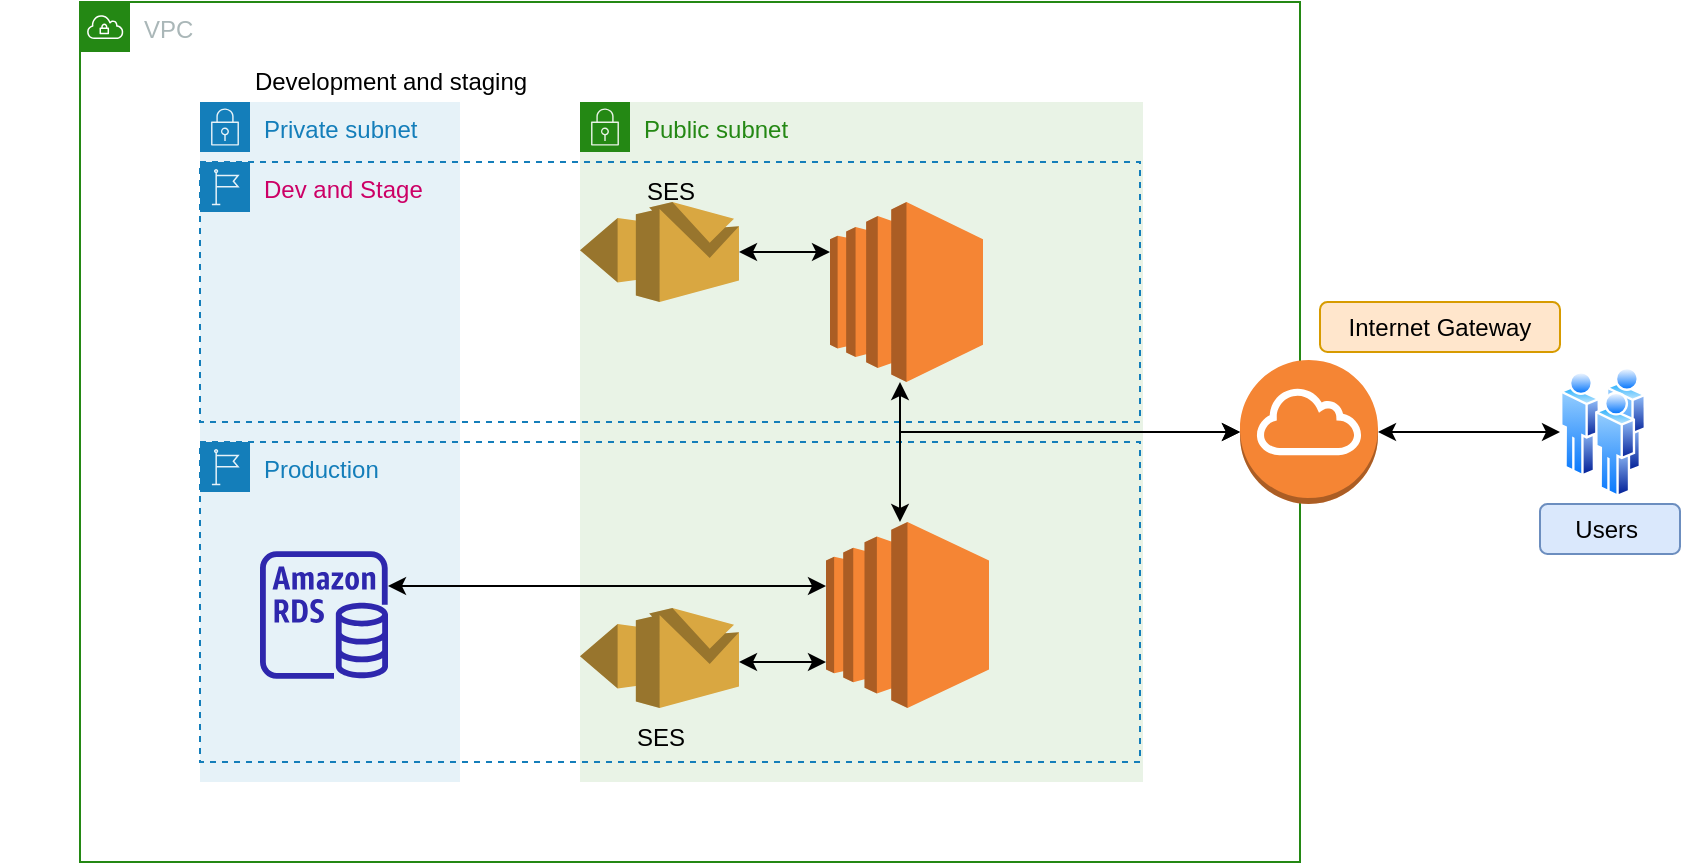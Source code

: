 <mxfile version="20.8.19" type="device"><diagram id="XGY98wzXeTsKer9R7Eu0" name="Page-1"><mxGraphModel dx="2474" dy="876" grid="1" gridSize="10" guides="1" tooltips="1" connect="1" arrows="1" fold="1" page="1" pageScale="1" pageWidth="827" pageHeight="1169" math="0" shadow="0"><root><mxCell id="0"/><mxCell id="1" parent="0"/><mxCell id="A-DtdbZ6CE195GWX-MfL-1" value="VPC" style="points=[[0,0],[0.25,0],[0.5,0],[0.75,0],[1,0],[1,0.25],[1,0.5],[1,0.75],[1,1],[0.75,1],[0.5,1],[0.25,1],[0,1],[0,0.75],[0,0.5],[0,0.25]];outlineConnect=0;gradientColor=none;html=1;whiteSpace=wrap;fontSize=12;fontStyle=0;container=1;pointerEvents=0;collapsible=0;recursiveResize=0;shape=mxgraph.aws4.group;grIcon=mxgraph.aws4.group_vpc;strokeColor=#248814;fillColor=none;verticalAlign=top;align=left;spacingLeft=30;fontColor=#AAB7B8;dashed=0;" parent="1" vertex="1"><mxGeometry y="100" width="610" height="430" as="geometry"/></mxCell><mxCell id="A-DtdbZ6CE195GWX-MfL-2" value="Public subnet" style="points=[[0,0],[0.25,0],[0.5,0],[0.75,0],[1,0],[1,0.25],[1,0.5],[1,0.75],[1,1],[0.75,1],[0.5,1],[0.25,1],[0,1],[0,0.75],[0,0.5],[0,0.25]];outlineConnect=0;gradientColor=none;html=1;whiteSpace=wrap;fontSize=12;fontStyle=0;container=1;pointerEvents=0;collapsible=0;recursiveResize=0;shape=mxgraph.aws4.group;grIcon=mxgraph.aws4.group_security_group;grStroke=0;strokeColor=#248814;fillColor=#E9F3E6;verticalAlign=top;align=left;spacingLeft=30;fontColor=#248814;dashed=0;" parent="A-DtdbZ6CE195GWX-MfL-1" vertex="1"><mxGeometry x="250" y="50" width="281.5" height="340" as="geometry"/></mxCell><mxCell id="A-DtdbZ6CE195GWX-MfL-10" value="" style="outlineConnect=0;dashed=0;verticalLabelPosition=bottom;verticalAlign=top;align=center;html=1;shape=mxgraph.aws3.ec2;fillColor=#F58534;gradientColor=none;" parent="A-DtdbZ6CE195GWX-MfL-2" vertex="1"><mxGeometry x="123" y="210" width="81.5" height="93" as="geometry"/></mxCell><mxCell id="A-DtdbZ6CE195GWX-MfL-16" value="" style="outlineConnect=0;dashed=0;verticalLabelPosition=bottom;verticalAlign=top;align=center;html=1;shape=mxgraph.aws3.ses;fillColor=#D9A741;gradientColor=none;" parent="A-DtdbZ6CE195GWX-MfL-2" vertex="1"><mxGeometry y="50" width="79.5" height="50" as="geometry"/></mxCell><mxCell id="A-DtdbZ6CE195GWX-MfL-25" value="" style="edgeStyle=orthogonalEdgeStyle;rounded=0;orthogonalLoop=1;jettySize=auto;html=1;startArrow=classic;startFill=1;endArrow=classic;endFill=1;" parent="A-DtdbZ6CE195GWX-MfL-2" source="A-DtdbZ6CE195GWX-MfL-24" target="A-DtdbZ6CE195GWX-MfL-10" edge="1"><mxGeometry relative="1" as="geometry"><Array as="points"><mxPoint x="100" y="280"/><mxPoint x="100" y="280"/></Array></mxGeometry></mxCell><mxCell id="A-DtdbZ6CE195GWX-MfL-24" value="" style="outlineConnect=0;dashed=0;verticalLabelPosition=bottom;verticalAlign=top;align=center;html=1;shape=mxgraph.aws3.ses;fillColor=#D9A741;gradientColor=none;" parent="A-DtdbZ6CE195GWX-MfL-2" vertex="1"><mxGeometry y="253" width="79.5" height="50" as="geometry"/></mxCell><mxCell id="A-DtdbZ6CE195GWX-MfL-30" value="SES" style="text;html=1;align=center;verticalAlign=middle;resizable=0;points=[];autosize=1;strokeColor=none;fillColor=none;" parent="A-DtdbZ6CE195GWX-MfL-2" vertex="1"><mxGeometry x="14.75" y="303" width="50" height="30" as="geometry"/></mxCell><mxCell id="A-DtdbZ6CE195GWX-MfL-3" value="Private subnet" style="points=[[0,0],[0.25,0],[0.5,0],[0.75,0],[1,0],[1,0.25],[1,0.5],[1,0.75],[1,1],[0.75,1],[0.5,1],[0.25,1],[0,1],[0,0.75],[0,0.5],[0,0.25]];outlineConnect=0;gradientColor=none;html=1;whiteSpace=wrap;fontSize=12;fontStyle=0;container=1;pointerEvents=0;collapsible=0;recursiveResize=0;shape=mxgraph.aws4.group;grIcon=mxgraph.aws4.group_security_group;grStroke=0;strokeColor=#147EBA;fillColor=#E6F2F8;verticalAlign=top;align=left;spacingLeft=30;fontColor=#147EBA;dashed=0;" parent="A-DtdbZ6CE195GWX-MfL-1" vertex="1"><mxGeometry x="60" y="50" width="130" height="340" as="geometry"/></mxCell><mxCell id="A-DtdbZ6CE195GWX-MfL-11" value="" style="sketch=0;outlineConnect=0;fontColor=#232F3E;gradientColor=none;fillColor=#2E27AD;strokeColor=none;dashed=0;verticalLabelPosition=bottom;verticalAlign=top;align=center;html=1;fontSize=12;fontStyle=0;aspect=fixed;pointerEvents=1;shape=mxgraph.aws4.rds_instance;" parent="A-DtdbZ6CE195GWX-MfL-3" vertex="1"><mxGeometry x="30" y="224.5" width="64" height="64" as="geometry"/></mxCell><mxCell id="A-DtdbZ6CE195GWX-MfL-23" value="" style="edgeStyle=orthogonalEdgeStyle;rounded=0;orthogonalLoop=1;jettySize=auto;html=1;startArrow=classic;startFill=1;endArrow=classic;endFill=1;" parent="A-DtdbZ6CE195GWX-MfL-1" source="A-DtdbZ6CE195GWX-MfL-11" target="A-DtdbZ6CE195GWX-MfL-10" edge="1"><mxGeometry relative="1" as="geometry"><mxPoint x="230" y="292" as="targetPoint"/><Array as="points"><mxPoint x="320" y="292"/><mxPoint x="320" y="292"/></Array></mxGeometry></mxCell><mxCell id="A-DtdbZ6CE195GWX-MfL-41" value="Production" style="points=[[0,0],[0.25,0],[0.5,0],[0.75,0],[1,0],[1,0.25],[1,0.5],[1,0.75],[1,1],[0.75,1],[0.5,1],[0.25,1],[0,1],[0,0.75],[0,0.5],[0,0.25]];outlineConnect=0;gradientColor=none;html=1;whiteSpace=wrap;fontSize=12;fontStyle=0;container=1;pointerEvents=0;collapsible=0;recursiveResize=0;shape=mxgraph.aws4.group;grIcon=mxgraph.aws4.group_region;strokeColor=#147EBA;fillColor=none;verticalAlign=top;align=left;spacingLeft=30;fontColor=#147EBA;dashed=1;" parent="A-DtdbZ6CE195GWX-MfL-1" vertex="1"><mxGeometry x="60" y="220" width="470" height="160" as="geometry"/></mxCell><mxCell id="A-DtdbZ6CE195GWX-MfL-46" value="&lt;font color=&quot;#cc0066&quot;&gt;Dev and Stage&lt;/font&gt;" style="points=[[0,0],[0.25,0],[0.5,0],[0.75,0],[1,0],[1,0.25],[1,0.5],[1,0.75],[1,1],[0.75,1],[0.5,1],[0.25,1],[0,1],[0,0.75],[0,0.5],[0,0.25]];outlineConnect=0;gradientColor=none;html=1;whiteSpace=wrap;fontSize=12;fontStyle=0;container=1;pointerEvents=0;collapsible=0;recursiveResize=0;shape=mxgraph.aws4.group;grIcon=mxgraph.aws4.group_region;strokeColor=#147EBA;fillColor=none;verticalAlign=top;align=left;spacingLeft=30;fontColor=#147EBA;dashed=1;" parent="A-DtdbZ6CE195GWX-MfL-1" vertex="1"><mxGeometry x="60" y="80" width="470" height="130" as="geometry"/></mxCell><mxCell id="A-DtdbZ6CE195GWX-MfL-9" value="" style="outlineConnect=0;dashed=0;verticalLabelPosition=bottom;verticalAlign=top;align=center;html=1;shape=mxgraph.aws3.ec2;fillColor=#F58534;gradientColor=none;" parent="A-DtdbZ6CE195GWX-MfL-46" vertex="1"><mxGeometry x="315" y="20" width="76.5" height="90" as="geometry"/></mxCell><mxCell id="A-DtdbZ6CE195GWX-MfL-31" value="SES" style="text;html=1;align=center;verticalAlign=middle;resizable=0;points=[];autosize=1;strokeColor=none;fillColor=none;" parent="A-DtdbZ6CE195GWX-MfL-46" vertex="1"><mxGeometry x="210" width="50" height="30" as="geometry"/></mxCell><mxCell id="A-DtdbZ6CE195GWX-MfL-17" value="" style="edgeStyle=orthogonalEdgeStyle;rounded=0;orthogonalLoop=1;jettySize=auto;html=1;endArrow=classic;endFill=1;startArrow=classic;startFill=1;" parent="A-DtdbZ6CE195GWX-MfL-1" source="A-DtdbZ6CE195GWX-MfL-9" target="A-DtdbZ6CE195GWX-MfL-16" edge="1"><mxGeometry relative="1" as="geometry"><Array as="points"><mxPoint x="350" y="125"/><mxPoint x="350" y="125"/></Array></mxGeometry></mxCell><mxCell id="A-DtdbZ6CE195GWX-MfL-37" value="" style="edgeStyle=orthogonalEdgeStyle;rounded=0;orthogonalLoop=1;jettySize=auto;html=1;startArrow=classic;startFill=1;endArrow=classic;endFill=1;" parent="1" source="A-DtdbZ6CE195GWX-MfL-32" target="A-DtdbZ6CE195GWX-MfL-36" edge="1"><mxGeometry relative="1" as="geometry"/></mxCell><mxCell id="A-DtdbZ6CE195GWX-MfL-32" value="" style="outlineConnect=0;dashed=0;verticalLabelPosition=bottom;verticalAlign=top;align=center;html=1;shape=mxgraph.aws3.internet_gateway;fillColor=#F58534;gradientColor=none;" parent="1" vertex="1"><mxGeometry x="580" y="279" width="69" height="72" as="geometry"/></mxCell><mxCell id="A-DtdbZ6CE195GWX-MfL-34" value="" style="edgeStyle=orthogonalEdgeStyle;rounded=0;orthogonalLoop=1;jettySize=auto;html=1;startArrow=classic;startFill=1;endArrow=classic;endFill=1;" parent="1" source="A-DtdbZ6CE195GWX-MfL-10" target="A-DtdbZ6CE195GWX-MfL-32" edge="1"><mxGeometry relative="1" as="geometry"><mxPoint x="541.5" y="406.5" as="targetPoint"/><Array as="points"><mxPoint x="410" y="315"/></Array></mxGeometry></mxCell><mxCell id="A-DtdbZ6CE195GWX-MfL-35" value="" style="edgeStyle=orthogonalEdgeStyle;rounded=0;orthogonalLoop=1;jettySize=auto;html=1;startArrow=classic;startFill=1;endArrow=classic;endFill=1;entryX=0;entryY=0.5;entryDx=0;entryDy=0;entryPerimeter=0;" parent="1" source="A-DtdbZ6CE195GWX-MfL-9" target="A-DtdbZ6CE195GWX-MfL-32" edge="1"><mxGeometry relative="1" as="geometry"><Array as="points"><mxPoint x="410" y="315"/></Array></mxGeometry></mxCell><mxCell id="A-DtdbZ6CE195GWX-MfL-36" value="" style="aspect=fixed;perimeter=ellipsePerimeter;html=1;align=center;shadow=0;dashed=0;spacingTop=3;image;image=img/lib/active_directory/users.svg;" parent="1" vertex="1"><mxGeometry x="740" y="282.42" width="43" height="65.15" as="geometry"/></mxCell><mxCell id="A-DtdbZ6CE195GWX-MfL-44" value="&lt;span style=&quot;white-space: pre;&quot;&gt;&#9;&lt;/span&gt;&lt;span style=&quot;white-space: pre;&quot;&gt;&#9;&lt;/span&gt;&lt;span style=&quot;white-space: pre;&quot;&gt;&#9;&lt;/span&gt;&lt;span style=&quot;white-space: pre;&quot;&gt;&#9;&lt;/span&gt;&amp;nbsp; Development and staging&amp;nbsp;" style="text;html=1;align=center;verticalAlign=middle;resizable=0;points=[];autosize=1;strokeColor=none;fillColor=none;" parent="1" vertex="1"><mxGeometry x="-40" y="125" width="280" height="30" as="geometry"/></mxCell><mxCell id="A-DtdbZ6CE195GWX-MfL-54" value="&lt;span style=&quot;&quot;&gt;Internet Gateway&lt;/span&gt;" style="rounded=1;whiteSpace=wrap;html=1;fillColor=#ffe6cc;strokeColor=#d79b00;" parent="1" vertex="1"><mxGeometry x="620" y="250" width="120" height="25" as="geometry"/></mxCell><mxCell id="A-DtdbZ6CE195GWX-MfL-55" value="Users&amp;nbsp;" style="rounded=1;whiteSpace=wrap;html=1;fillColor=#dae8fc;strokeColor=#6c8ebf;" parent="1" vertex="1"><mxGeometry x="730" y="351" width="70" height="25" as="geometry"/></mxCell></root></mxGraphModel></diagram></mxfile>